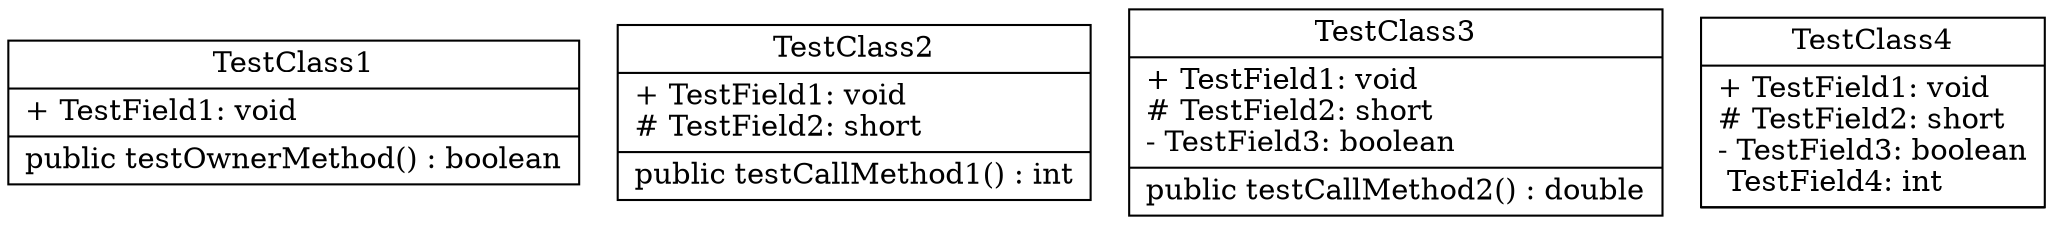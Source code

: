 digraph G{
	node [shape = "record"]
TestClass1 [
	label = "{TestClass1|
	+ TestField1: void\l
	|
	public testOwnerMethod() : boolean\l
	}"
	]
TestClass2 [
	label = "{TestClass2|
	+ TestField1: void\l
	# TestField2: short\l
	|
	public testCallMethod1() : int\l
	}"
	]
TestClass3 [
	label = "{TestClass3|
	+ TestField1: void\l
	# TestField2: short\l
	- TestField3: boolean\l
	|
	public testCallMethod2() : double\l
	}"
	]
TestClass4 [
	label = "{TestClass4|
	+ TestField1: void\l
	# TestField2: short\l
	- TestField3: boolean\l
	 TestField4: int\l
	|
	public testCallMethod3() : List<String>\l
	}"
	]
}